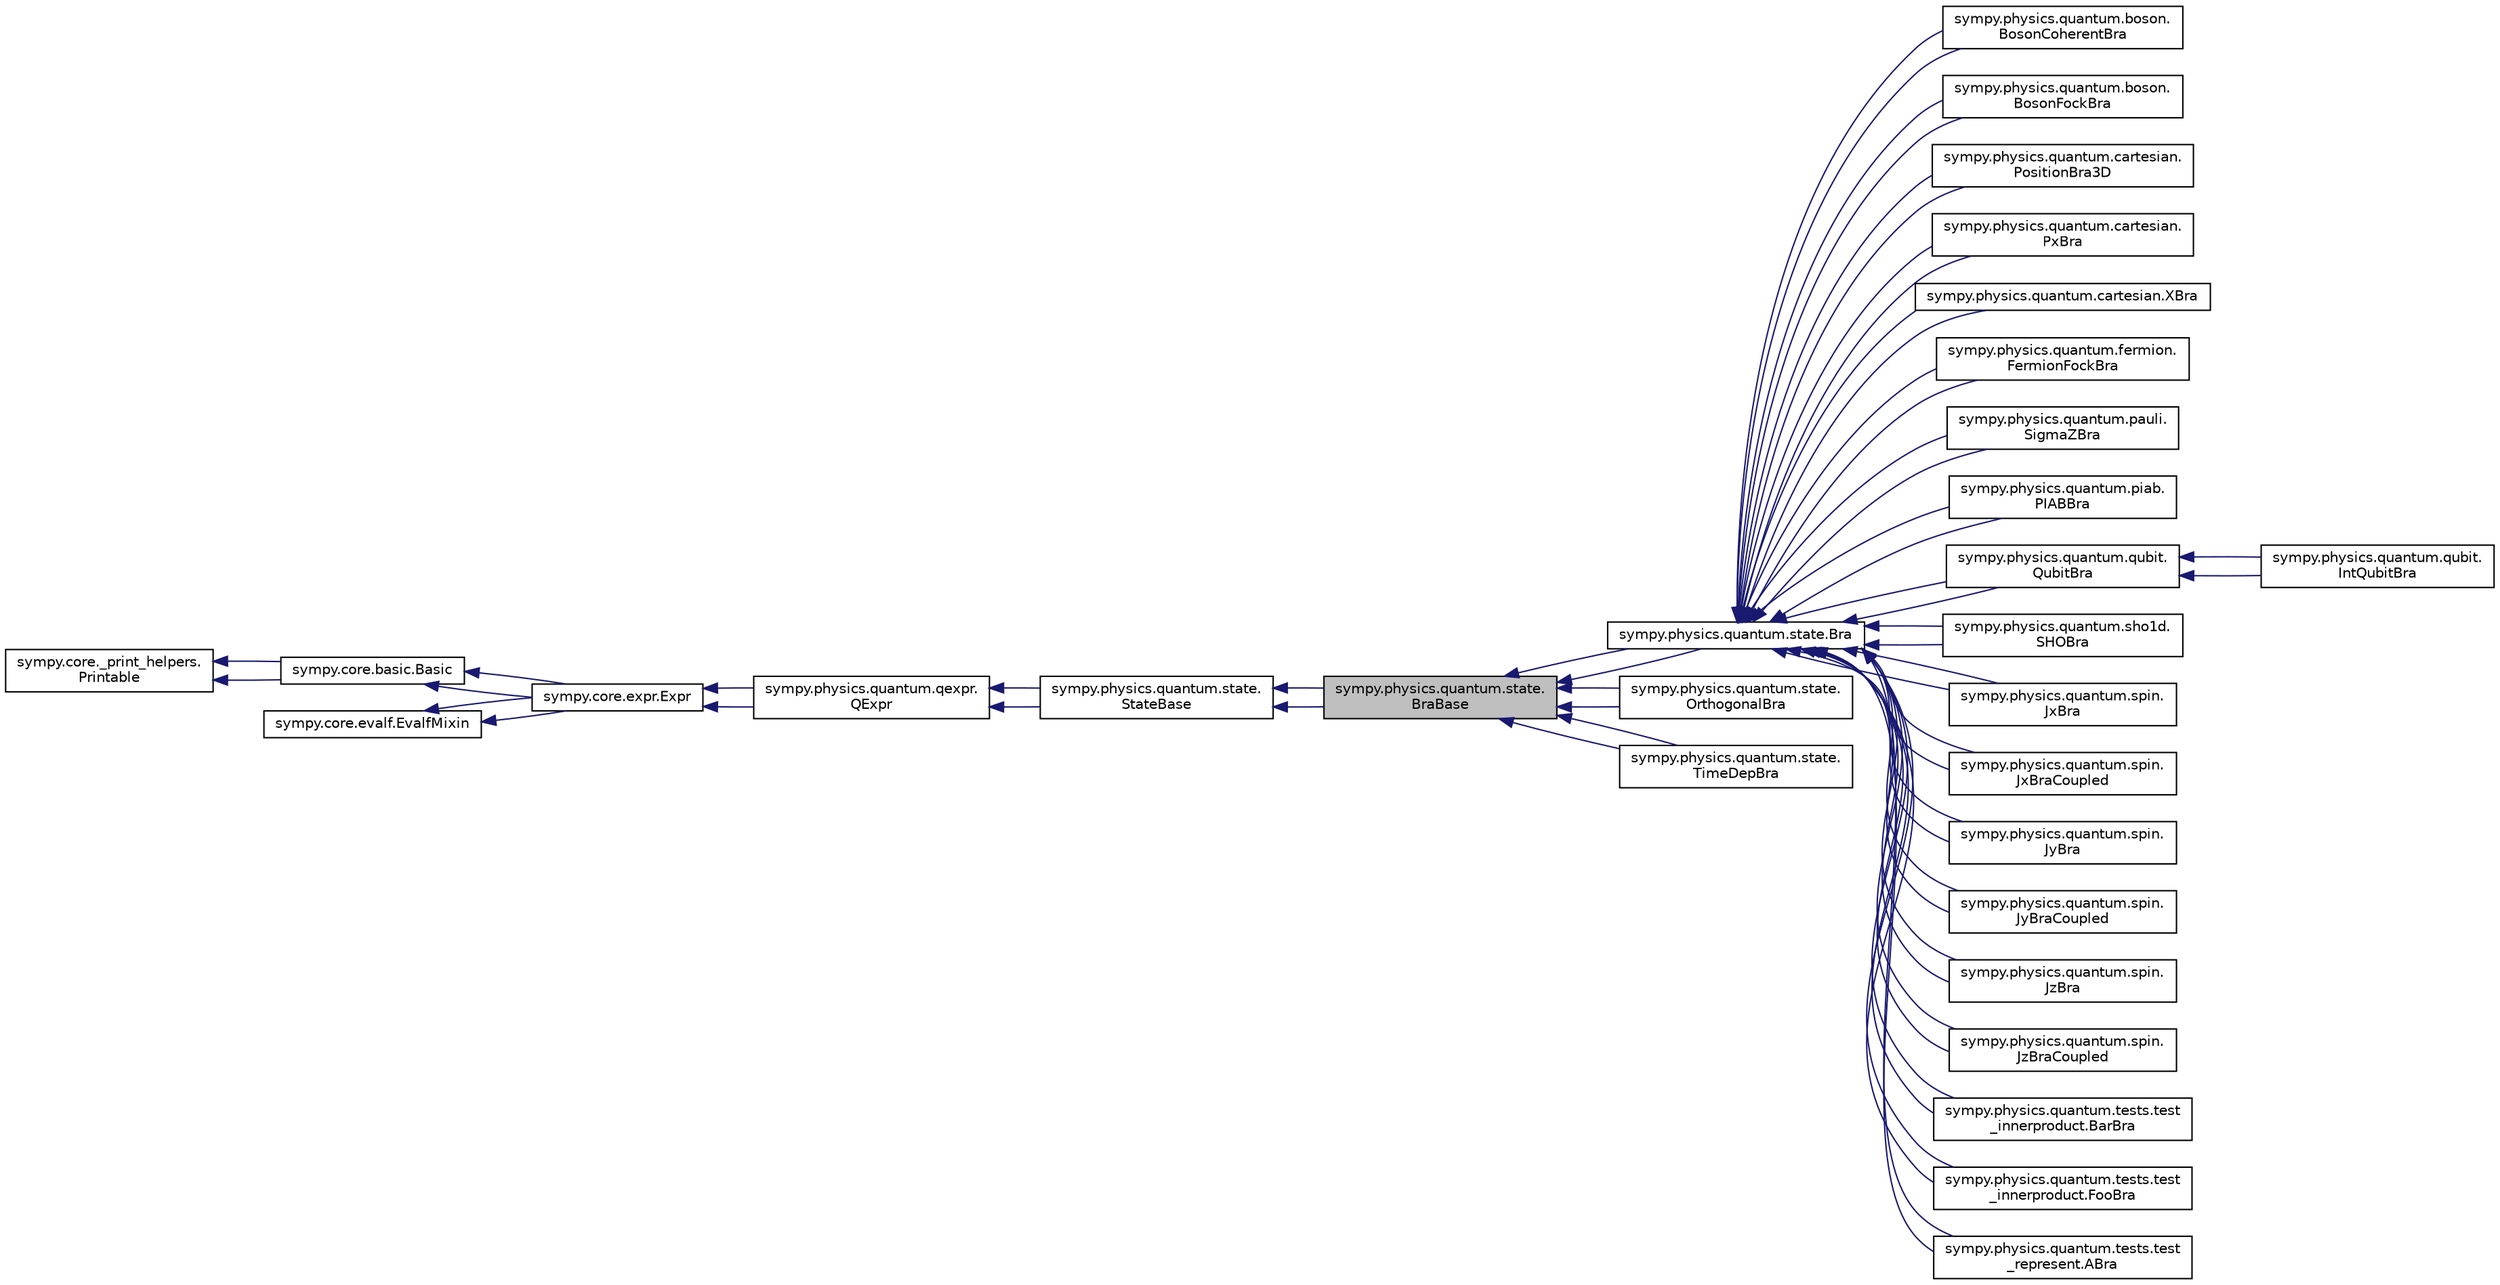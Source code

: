 digraph "sympy.physics.quantum.state.BraBase"
{
 // LATEX_PDF_SIZE
  edge [fontname="Helvetica",fontsize="10",labelfontname="Helvetica",labelfontsize="10"];
  node [fontname="Helvetica",fontsize="10",shape=record];
  rankdir="LR";
  Node1 [label="sympy.physics.quantum.state.\lBraBase",height=0.2,width=0.4,color="black", fillcolor="grey75", style="filled", fontcolor="black",tooltip=" "];
  Node2 -> Node1 [dir="back",color="midnightblue",fontsize="10",style="solid",fontname="Helvetica"];
  Node2 [label="sympy.physics.quantum.state.\lStateBase",height=0.2,width=0.4,color="black", fillcolor="white", style="filled",URL="$classsympy_1_1physics_1_1quantum_1_1state_1_1StateBase.html",tooltip=" "];
  Node3 -> Node2 [dir="back",color="midnightblue",fontsize="10",style="solid",fontname="Helvetica"];
  Node3 [label="sympy.physics.quantum.qexpr.\lQExpr",height=0.2,width=0.4,color="black", fillcolor="white", style="filled",URL="$classsympy_1_1physics_1_1quantum_1_1qexpr_1_1QExpr.html",tooltip=" "];
  Node4 -> Node3 [dir="back",color="midnightblue",fontsize="10",style="solid",fontname="Helvetica"];
  Node4 [label="sympy.core.expr.Expr",height=0.2,width=0.4,color="black", fillcolor="white", style="filled",URL="$classsympy_1_1core_1_1expr_1_1Expr.html",tooltip=" "];
  Node5 -> Node4 [dir="back",color="midnightblue",fontsize="10",style="solid",fontname="Helvetica"];
  Node5 [label="sympy.core.basic.Basic",height=0.2,width=0.4,color="black", fillcolor="white", style="filled",URL="$classsympy_1_1core_1_1basic_1_1Basic.html",tooltip=" "];
  Node6 -> Node5 [dir="back",color="midnightblue",fontsize="10",style="solid",fontname="Helvetica"];
  Node6 [label="sympy.core._print_helpers.\lPrintable",height=0.2,width=0.4,color="black", fillcolor="white", style="filled",URL="$classsympy_1_1core_1_1__print__helpers_1_1Printable.html",tooltip=" "];
  Node6 -> Node5 [dir="back",color="midnightblue",fontsize="10",style="solid",fontname="Helvetica"];
  Node7 -> Node4 [dir="back",color="midnightblue",fontsize="10",style="solid",fontname="Helvetica"];
  Node7 [label="sympy.core.evalf.EvalfMixin",height=0.2,width=0.4,color="black", fillcolor="white", style="filled",URL="$classsympy_1_1core_1_1evalf_1_1EvalfMixin.html",tooltip=" "];
  Node5 -> Node4 [dir="back",color="midnightblue",fontsize="10",style="solid",fontname="Helvetica"];
  Node7 -> Node4 [dir="back",color="midnightblue",fontsize="10",style="solid",fontname="Helvetica"];
  Node4 -> Node3 [dir="back",color="midnightblue",fontsize="10",style="solid",fontname="Helvetica"];
  Node3 -> Node2 [dir="back",color="midnightblue",fontsize="10",style="solid",fontname="Helvetica"];
  Node2 -> Node1 [dir="back",color="midnightblue",fontsize="10",style="solid",fontname="Helvetica"];
  Node1 -> Node8 [dir="back",color="midnightblue",fontsize="10",style="solid",fontname="Helvetica"];
  Node8 [label="sympy.physics.quantum.state.Bra",height=0.2,width=0.4,color="black", fillcolor="white", style="filled",URL="$classsympy_1_1physics_1_1quantum_1_1state_1_1Bra.html",tooltip=" "];
  Node8 -> Node9 [dir="back",color="midnightblue",fontsize="10",style="solid",fontname="Helvetica"];
  Node9 [label="sympy.physics.quantum.boson.\lBosonCoherentBra",height=0.2,width=0.4,color="black", fillcolor="white", style="filled",URL="$classsympy_1_1physics_1_1quantum_1_1boson_1_1BosonCoherentBra.html",tooltip=" "];
  Node8 -> Node9 [dir="back",color="midnightblue",fontsize="10",style="solid",fontname="Helvetica"];
  Node8 -> Node10 [dir="back",color="midnightblue",fontsize="10",style="solid",fontname="Helvetica"];
  Node10 [label="sympy.physics.quantum.boson.\lBosonFockBra",height=0.2,width=0.4,color="black", fillcolor="white", style="filled",URL="$classsympy_1_1physics_1_1quantum_1_1boson_1_1BosonFockBra.html",tooltip=" "];
  Node8 -> Node10 [dir="back",color="midnightblue",fontsize="10",style="solid",fontname="Helvetica"];
  Node8 -> Node11 [dir="back",color="midnightblue",fontsize="10",style="solid",fontname="Helvetica"];
  Node11 [label="sympy.physics.quantum.cartesian.\lPositionBra3D",height=0.2,width=0.4,color="black", fillcolor="white", style="filled",URL="$classsympy_1_1physics_1_1quantum_1_1cartesian_1_1PositionBra3D.html",tooltip=" "];
  Node8 -> Node11 [dir="back",color="midnightblue",fontsize="10",style="solid",fontname="Helvetica"];
  Node8 -> Node12 [dir="back",color="midnightblue",fontsize="10",style="solid",fontname="Helvetica"];
  Node12 [label="sympy.physics.quantum.cartesian.\lPxBra",height=0.2,width=0.4,color="black", fillcolor="white", style="filled",URL="$classsympy_1_1physics_1_1quantum_1_1cartesian_1_1PxBra.html",tooltip=" "];
  Node8 -> Node12 [dir="back",color="midnightblue",fontsize="10",style="solid",fontname="Helvetica"];
  Node8 -> Node13 [dir="back",color="midnightblue",fontsize="10",style="solid",fontname="Helvetica"];
  Node13 [label="sympy.physics.quantum.cartesian.XBra",height=0.2,width=0.4,color="black", fillcolor="white", style="filled",URL="$classsympy_1_1physics_1_1quantum_1_1cartesian_1_1XBra.html",tooltip=" "];
  Node8 -> Node13 [dir="back",color="midnightblue",fontsize="10",style="solid",fontname="Helvetica"];
  Node8 -> Node14 [dir="back",color="midnightblue",fontsize="10",style="solid",fontname="Helvetica"];
  Node14 [label="sympy.physics.quantum.fermion.\lFermionFockBra",height=0.2,width=0.4,color="black", fillcolor="white", style="filled",URL="$classsympy_1_1physics_1_1quantum_1_1fermion_1_1FermionFockBra.html",tooltip=" "];
  Node8 -> Node14 [dir="back",color="midnightblue",fontsize="10",style="solid",fontname="Helvetica"];
  Node8 -> Node15 [dir="back",color="midnightblue",fontsize="10",style="solid",fontname="Helvetica"];
  Node15 [label="sympy.physics.quantum.pauli.\lSigmaZBra",height=0.2,width=0.4,color="black", fillcolor="white", style="filled",URL="$classsympy_1_1physics_1_1quantum_1_1pauli_1_1SigmaZBra.html",tooltip=" "];
  Node8 -> Node15 [dir="back",color="midnightblue",fontsize="10",style="solid",fontname="Helvetica"];
  Node8 -> Node16 [dir="back",color="midnightblue",fontsize="10",style="solid",fontname="Helvetica"];
  Node16 [label="sympy.physics.quantum.piab.\lPIABBra",height=0.2,width=0.4,color="black", fillcolor="white", style="filled",URL="$classsympy_1_1physics_1_1quantum_1_1piab_1_1PIABBra.html",tooltip=" "];
  Node8 -> Node16 [dir="back",color="midnightblue",fontsize="10",style="solid",fontname="Helvetica"];
  Node8 -> Node17 [dir="back",color="midnightblue",fontsize="10",style="solid",fontname="Helvetica"];
  Node17 [label="sympy.physics.quantum.qubit.\lQubitBra",height=0.2,width=0.4,color="black", fillcolor="white", style="filled",URL="$classsympy_1_1physics_1_1quantum_1_1qubit_1_1QubitBra.html",tooltip=" "];
  Node17 -> Node18 [dir="back",color="midnightblue",fontsize="10",style="solid",fontname="Helvetica"];
  Node18 [label="sympy.physics.quantum.qubit.\lIntQubitBra",height=0.2,width=0.4,color="black", fillcolor="white", style="filled",URL="$classsympy_1_1physics_1_1quantum_1_1qubit_1_1IntQubitBra.html",tooltip=" "];
  Node17 -> Node18 [dir="back",color="midnightblue",fontsize="10",style="solid",fontname="Helvetica"];
  Node8 -> Node17 [dir="back",color="midnightblue",fontsize="10",style="solid",fontname="Helvetica"];
  Node8 -> Node19 [dir="back",color="midnightblue",fontsize="10",style="solid",fontname="Helvetica"];
  Node19 [label="sympy.physics.quantum.sho1d.\lSHOBra",height=0.2,width=0.4,color="black", fillcolor="white", style="filled",URL="$classsympy_1_1physics_1_1quantum_1_1sho1d_1_1SHOBra.html",tooltip=" "];
  Node8 -> Node19 [dir="back",color="midnightblue",fontsize="10",style="solid",fontname="Helvetica"];
  Node8 -> Node20 [dir="back",color="midnightblue",fontsize="10",style="solid",fontname="Helvetica"];
  Node20 [label="sympy.physics.quantum.spin.\lJxBra",height=0.2,width=0.4,color="black", fillcolor="white", style="filled",URL="$classsympy_1_1physics_1_1quantum_1_1spin_1_1JxBra.html",tooltip=" "];
  Node8 -> Node20 [dir="back",color="midnightblue",fontsize="10",style="solid",fontname="Helvetica"];
  Node8 -> Node21 [dir="back",color="midnightblue",fontsize="10",style="solid",fontname="Helvetica"];
  Node21 [label="sympy.physics.quantum.spin.\lJxBraCoupled",height=0.2,width=0.4,color="black", fillcolor="white", style="filled",URL="$classsympy_1_1physics_1_1quantum_1_1spin_1_1JxBraCoupled.html",tooltip=" "];
  Node8 -> Node21 [dir="back",color="midnightblue",fontsize="10",style="solid",fontname="Helvetica"];
  Node8 -> Node22 [dir="back",color="midnightblue",fontsize="10",style="solid",fontname="Helvetica"];
  Node22 [label="sympy.physics.quantum.spin.\lJyBra",height=0.2,width=0.4,color="black", fillcolor="white", style="filled",URL="$classsympy_1_1physics_1_1quantum_1_1spin_1_1JyBra.html",tooltip=" "];
  Node8 -> Node22 [dir="back",color="midnightblue",fontsize="10",style="solid",fontname="Helvetica"];
  Node8 -> Node23 [dir="back",color="midnightblue",fontsize="10",style="solid",fontname="Helvetica"];
  Node23 [label="sympy.physics.quantum.spin.\lJyBraCoupled",height=0.2,width=0.4,color="black", fillcolor="white", style="filled",URL="$classsympy_1_1physics_1_1quantum_1_1spin_1_1JyBraCoupled.html",tooltip=" "];
  Node8 -> Node23 [dir="back",color="midnightblue",fontsize="10",style="solid",fontname="Helvetica"];
  Node8 -> Node24 [dir="back",color="midnightblue",fontsize="10",style="solid",fontname="Helvetica"];
  Node24 [label="sympy.physics.quantum.spin.\lJzBra",height=0.2,width=0.4,color="black", fillcolor="white", style="filled",URL="$classsympy_1_1physics_1_1quantum_1_1spin_1_1JzBra.html",tooltip=" "];
  Node8 -> Node24 [dir="back",color="midnightblue",fontsize="10",style="solid",fontname="Helvetica"];
  Node8 -> Node25 [dir="back",color="midnightblue",fontsize="10",style="solid",fontname="Helvetica"];
  Node25 [label="sympy.physics.quantum.spin.\lJzBraCoupled",height=0.2,width=0.4,color="black", fillcolor="white", style="filled",URL="$classsympy_1_1physics_1_1quantum_1_1spin_1_1JzBraCoupled.html",tooltip=" "];
  Node8 -> Node25 [dir="back",color="midnightblue",fontsize="10",style="solid",fontname="Helvetica"];
  Node8 -> Node26 [dir="back",color="midnightblue",fontsize="10",style="solid",fontname="Helvetica"];
  Node26 [label="sympy.physics.quantum.tests.test\l_innerproduct.BarBra",height=0.2,width=0.4,color="black", fillcolor="white", style="filled",URL="$classsympy_1_1physics_1_1quantum_1_1tests_1_1test__innerproduct_1_1BarBra.html",tooltip=" "];
  Node8 -> Node26 [dir="back",color="midnightblue",fontsize="10",style="solid",fontname="Helvetica"];
  Node8 -> Node27 [dir="back",color="midnightblue",fontsize="10",style="solid",fontname="Helvetica"];
  Node27 [label="sympy.physics.quantum.tests.test\l_innerproduct.FooBra",height=0.2,width=0.4,color="black", fillcolor="white", style="filled",URL="$classsympy_1_1physics_1_1quantum_1_1tests_1_1test__innerproduct_1_1FooBra.html",tooltip=" "];
  Node8 -> Node27 [dir="back",color="midnightblue",fontsize="10",style="solid",fontname="Helvetica"];
  Node8 -> Node28 [dir="back",color="midnightblue",fontsize="10",style="solid",fontname="Helvetica"];
  Node28 [label="sympy.physics.quantum.tests.test\l_represent.ABra",height=0.2,width=0.4,color="black", fillcolor="white", style="filled",URL="$classsympy_1_1physics_1_1quantum_1_1tests_1_1test__represent_1_1ABra.html",tooltip=" "];
  Node8 -> Node28 [dir="back",color="midnightblue",fontsize="10",style="solid",fontname="Helvetica"];
  Node1 -> Node8 [dir="back",color="midnightblue",fontsize="10",style="solid",fontname="Helvetica"];
  Node1 -> Node29 [dir="back",color="midnightblue",fontsize="10",style="solid",fontname="Helvetica"];
  Node29 [label="sympy.physics.quantum.state.\lOrthogonalBra",height=0.2,width=0.4,color="black", fillcolor="white", style="filled",URL="$classsympy_1_1physics_1_1quantum_1_1state_1_1OrthogonalBra.html",tooltip=" "];
  Node1 -> Node29 [dir="back",color="midnightblue",fontsize="10",style="solid",fontname="Helvetica"];
  Node1 -> Node30 [dir="back",color="midnightblue",fontsize="10",style="solid",fontname="Helvetica"];
  Node30 [label="sympy.physics.quantum.state.\lTimeDepBra",height=0.2,width=0.4,color="black", fillcolor="white", style="filled",URL="$classsympy_1_1physics_1_1quantum_1_1state_1_1TimeDepBra.html",tooltip=" "];
  Node1 -> Node30 [dir="back",color="midnightblue",fontsize="10",style="solid",fontname="Helvetica"];
}
